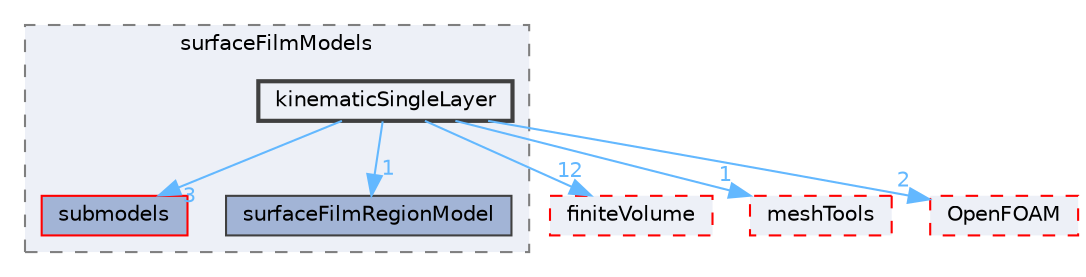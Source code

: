digraph "src/regionModels/surfaceFilmModels/kinematicSingleLayer"
{
 // LATEX_PDF_SIZE
  bgcolor="transparent";
  edge [fontname=Helvetica,fontsize=10,labelfontname=Helvetica,labelfontsize=10];
  node [fontname=Helvetica,fontsize=10,shape=box,height=0.2,width=0.4];
  compound=true
  subgraph clusterdir_76cda00b2119e3ca1b811eb59fd40c16 {
    graph [ bgcolor="#edf0f7", pencolor="grey50", label="surfaceFilmModels", fontname=Helvetica,fontsize=10 style="filled,dashed", URL="dir_76cda00b2119e3ca1b811eb59fd40c16.html",tooltip=""]
  dir_1a2449bf10d166cb32b637bb1f2c8120 [label="submodels", fillcolor="#a2b4d6", color="red", style="filled", URL="dir_1a2449bf10d166cb32b637bb1f2c8120.html",tooltip=""];
  dir_9f1eb570a6318b565c636616cce72970 [label="surfaceFilmRegionModel", fillcolor="#a2b4d6", color="grey25", style="filled", URL="dir_9f1eb570a6318b565c636616cce72970.html",tooltip=""];
  dir_1c60e658c3548753b29433c6c9718fd3 [label="kinematicSingleLayer", fillcolor="#edf0f7", color="grey25", style="filled,bold", URL="dir_1c60e658c3548753b29433c6c9718fd3.html",tooltip=""];
  }
  dir_9bd15774b555cf7259a6fa18f99fe99b [label="finiteVolume", fillcolor="#edf0f7", color="red", style="filled,dashed", URL="dir_9bd15774b555cf7259a6fa18f99fe99b.html",tooltip=""];
  dir_ae30ad0bef50cf391b24c614251bb9fd [label="meshTools", fillcolor="#edf0f7", color="red", style="filled,dashed", URL="dir_ae30ad0bef50cf391b24c614251bb9fd.html",tooltip=""];
  dir_c5473ff19b20e6ec4dfe5c310b3778a8 [label="OpenFOAM", fillcolor="#edf0f7", color="red", style="filled,dashed", URL="dir_c5473ff19b20e6ec4dfe5c310b3778a8.html",tooltip=""];
  dir_1c60e658c3548753b29433c6c9718fd3->dir_1a2449bf10d166cb32b637bb1f2c8120 [headlabel="3", labeldistance=1.5 headhref="dir_002026_003805.html" href="dir_002026_003805.html" color="steelblue1" fontcolor="steelblue1"];
  dir_1c60e658c3548753b29433c6c9718fd3->dir_9bd15774b555cf7259a6fa18f99fe99b [headlabel="12", labeldistance=1.5 headhref="dir_002026_001387.html" href="dir_002026_001387.html" color="steelblue1" fontcolor="steelblue1"];
  dir_1c60e658c3548753b29433c6c9718fd3->dir_9f1eb570a6318b565c636616cce72970 [headlabel="1", labeldistance=1.5 headhref="dir_002026_003839.html" href="dir_002026_003839.html" color="steelblue1" fontcolor="steelblue1"];
  dir_1c60e658c3548753b29433c6c9718fd3->dir_ae30ad0bef50cf391b24c614251bb9fd [headlabel="1", labeldistance=1.5 headhref="dir_002026_002382.html" href="dir_002026_002382.html" color="steelblue1" fontcolor="steelblue1"];
  dir_1c60e658c3548753b29433c6c9718fd3->dir_c5473ff19b20e6ec4dfe5c310b3778a8 [headlabel="2", labeldistance=1.5 headhref="dir_002026_002695.html" href="dir_002026_002695.html" color="steelblue1" fontcolor="steelblue1"];
}
